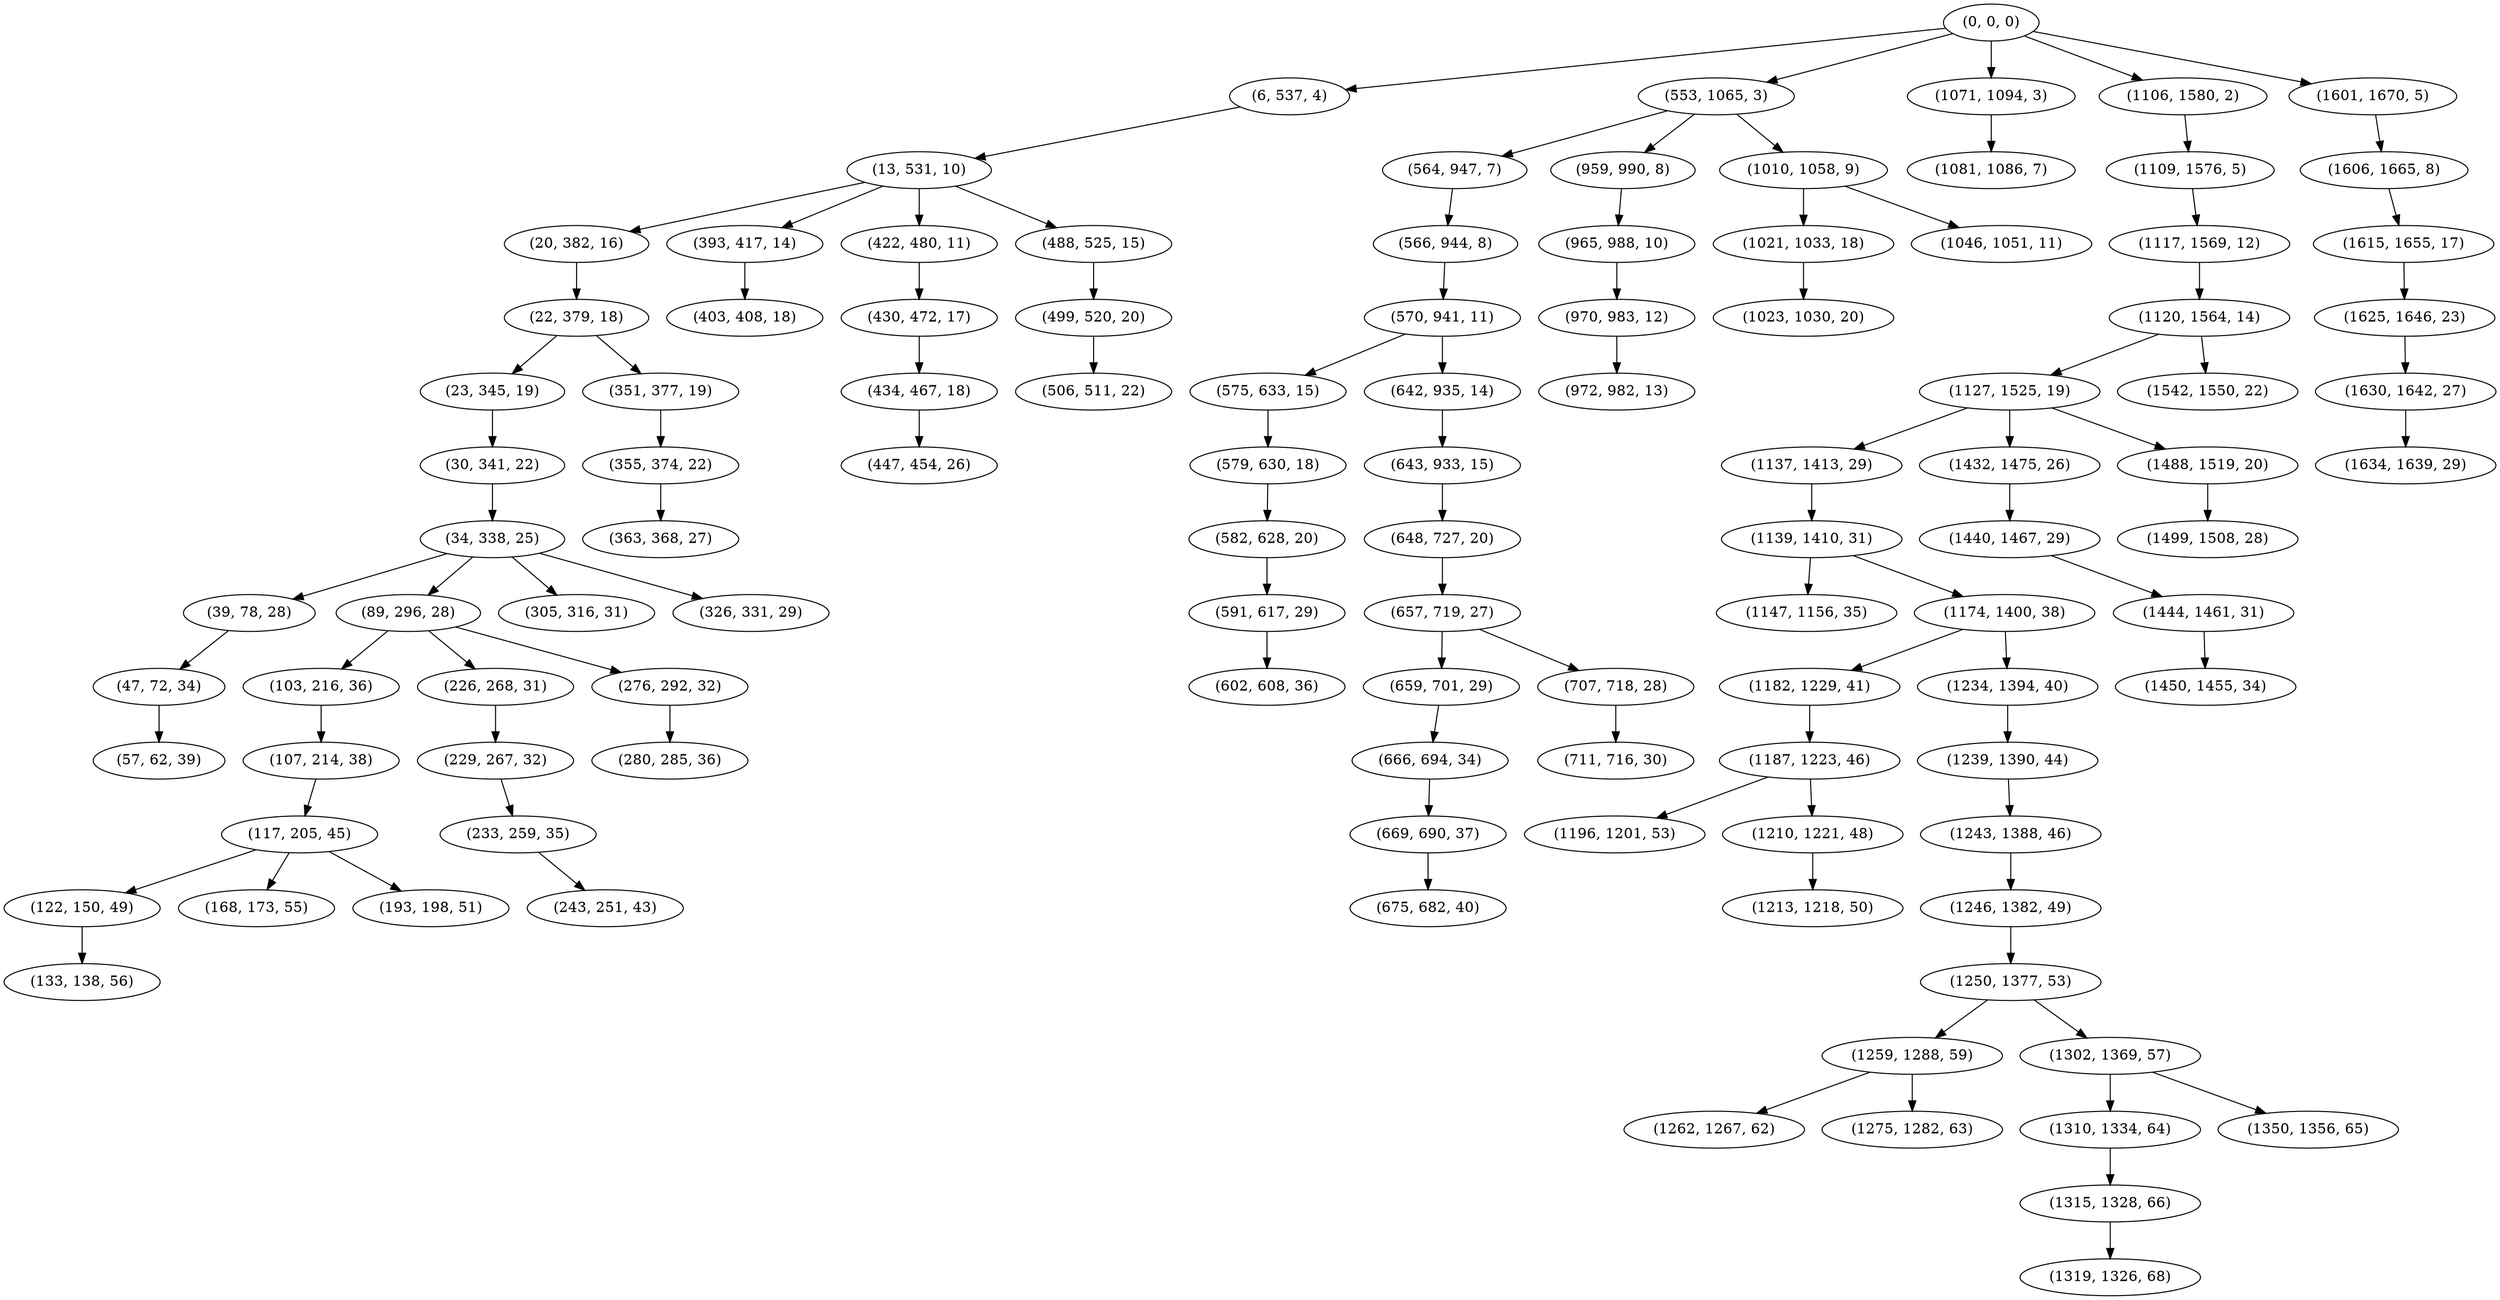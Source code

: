 digraph tree {
    "(0, 0, 0)";
    "(6, 537, 4)";
    "(13, 531, 10)";
    "(20, 382, 16)";
    "(22, 379, 18)";
    "(23, 345, 19)";
    "(30, 341, 22)";
    "(34, 338, 25)";
    "(39, 78, 28)";
    "(47, 72, 34)";
    "(57, 62, 39)";
    "(89, 296, 28)";
    "(103, 216, 36)";
    "(107, 214, 38)";
    "(117, 205, 45)";
    "(122, 150, 49)";
    "(133, 138, 56)";
    "(168, 173, 55)";
    "(193, 198, 51)";
    "(226, 268, 31)";
    "(229, 267, 32)";
    "(233, 259, 35)";
    "(243, 251, 43)";
    "(276, 292, 32)";
    "(280, 285, 36)";
    "(305, 316, 31)";
    "(326, 331, 29)";
    "(351, 377, 19)";
    "(355, 374, 22)";
    "(363, 368, 27)";
    "(393, 417, 14)";
    "(403, 408, 18)";
    "(422, 480, 11)";
    "(430, 472, 17)";
    "(434, 467, 18)";
    "(447, 454, 26)";
    "(488, 525, 15)";
    "(499, 520, 20)";
    "(506, 511, 22)";
    "(553, 1065, 3)";
    "(564, 947, 7)";
    "(566, 944, 8)";
    "(570, 941, 11)";
    "(575, 633, 15)";
    "(579, 630, 18)";
    "(582, 628, 20)";
    "(591, 617, 29)";
    "(602, 608, 36)";
    "(642, 935, 14)";
    "(643, 933, 15)";
    "(648, 727, 20)";
    "(657, 719, 27)";
    "(659, 701, 29)";
    "(666, 694, 34)";
    "(669, 690, 37)";
    "(675, 682, 40)";
    "(707, 718, 28)";
    "(711, 716, 30)";
    "(959, 990, 8)";
    "(965, 988, 10)";
    "(970, 983, 12)";
    "(972, 982, 13)";
    "(1010, 1058, 9)";
    "(1021, 1033, 18)";
    "(1023, 1030, 20)";
    "(1046, 1051, 11)";
    "(1071, 1094, 3)";
    "(1081, 1086, 7)";
    "(1106, 1580, 2)";
    "(1109, 1576, 5)";
    "(1117, 1569, 12)";
    "(1120, 1564, 14)";
    "(1127, 1525, 19)";
    "(1137, 1413, 29)";
    "(1139, 1410, 31)";
    "(1147, 1156, 35)";
    "(1174, 1400, 38)";
    "(1182, 1229, 41)";
    "(1187, 1223, 46)";
    "(1196, 1201, 53)";
    "(1210, 1221, 48)";
    "(1213, 1218, 50)";
    "(1234, 1394, 40)";
    "(1239, 1390, 44)";
    "(1243, 1388, 46)";
    "(1246, 1382, 49)";
    "(1250, 1377, 53)";
    "(1259, 1288, 59)";
    "(1262, 1267, 62)";
    "(1275, 1282, 63)";
    "(1302, 1369, 57)";
    "(1310, 1334, 64)";
    "(1315, 1328, 66)";
    "(1319, 1326, 68)";
    "(1350, 1356, 65)";
    "(1432, 1475, 26)";
    "(1440, 1467, 29)";
    "(1444, 1461, 31)";
    "(1450, 1455, 34)";
    "(1488, 1519, 20)";
    "(1499, 1508, 28)";
    "(1542, 1550, 22)";
    "(1601, 1670, 5)";
    "(1606, 1665, 8)";
    "(1615, 1655, 17)";
    "(1625, 1646, 23)";
    "(1630, 1642, 27)";
    "(1634, 1639, 29)";
    "(0, 0, 0)" -> "(6, 537, 4)";
    "(0, 0, 0)" -> "(553, 1065, 3)";
    "(0, 0, 0)" -> "(1071, 1094, 3)";
    "(0, 0, 0)" -> "(1106, 1580, 2)";
    "(0, 0, 0)" -> "(1601, 1670, 5)";
    "(6, 537, 4)" -> "(13, 531, 10)";
    "(13, 531, 10)" -> "(20, 382, 16)";
    "(13, 531, 10)" -> "(393, 417, 14)";
    "(13, 531, 10)" -> "(422, 480, 11)";
    "(13, 531, 10)" -> "(488, 525, 15)";
    "(20, 382, 16)" -> "(22, 379, 18)";
    "(22, 379, 18)" -> "(23, 345, 19)";
    "(22, 379, 18)" -> "(351, 377, 19)";
    "(23, 345, 19)" -> "(30, 341, 22)";
    "(30, 341, 22)" -> "(34, 338, 25)";
    "(34, 338, 25)" -> "(39, 78, 28)";
    "(34, 338, 25)" -> "(89, 296, 28)";
    "(34, 338, 25)" -> "(305, 316, 31)";
    "(34, 338, 25)" -> "(326, 331, 29)";
    "(39, 78, 28)" -> "(47, 72, 34)";
    "(47, 72, 34)" -> "(57, 62, 39)";
    "(89, 296, 28)" -> "(103, 216, 36)";
    "(89, 296, 28)" -> "(226, 268, 31)";
    "(89, 296, 28)" -> "(276, 292, 32)";
    "(103, 216, 36)" -> "(107, 214, 38)";
    "(107, 214, 38)" -> "(117, 205, 45)";
    "(117, 205, 45)" -> "(122, 150, 49)";
    "(117, 205, 45)" -> "(168, 173, 55)";
    "(117, 205, 45)" -> "(193, 198, 51)";
    "(122, 150, 49)" -> "(133, 138, 56)";
    "(226, 268, 31)" -> "(229, 267, 32)";
    "(229, 267, 32)" -> "(233, 259, 35)";
    "(233, 259, 35)" -> "(243, 251, 43)";
    "(276, 292, 32)" -> "(280, 285, 36)";
    "(351, 377, 19)" -> "(355, 374, 22)";
    "(355, 374, 22)" -> "(363, 368, 27)";
    "(393, 417, 14)" -> "(403, 408, 18)";
    "(422, 480, 11)" -> "(430, 472, 17)";
    "(430, 472, 17)" -> "(434, 467, 18)";
    "(434, 467, 18)" -> "(447, 454, 26)";
    "(488, 525, 15)" -> "(499, 520, 20)";
    "(499, 520, 20)" -> "(506, 511, 22)";
    "(553, 1065, 3)" -> "(564, 947, 7)";
    "(553, 1065, 3)" -> "(959, 990, 8)";
    "(553, 1065, 3)" -> "(1010, 1058, 9)";
    "(564, 947, 7)" -> "(566, 944, 8)";
    "(566, 944, 8)" -> "(570, 941, 11)";
    "(570, 941, 11)" -> "(575, 633, 15)";
    "(570, 941, 11)" -> "(642, 935, 14)";
    "(575, 633, 15)" -> "(579, 630, 18)";
    "(579, 630, 18)" -> "(582, 628, 20)";
    "(582, 628, 20)" -> "(591, 617, 29)";
    "(591, 617, 29)" -> "(602, 608, 36)";
    "(642, 935, 14)" -> "(643, 933, 15)";
    "(643, 933, 15)" -> "(648, 727, 20)";
    "(648, 727, 20)" -> "(657, 719, 27)";
    "(657, 719, 27)" -> "(659, 701, 29)";
    "(657, 719, 27)" -> "(707, 718, 28)";
    "(659, 701, 29)" -> "(666, 694, 34)";
    "(666, 694, 34)" -> "(669, 690, 37)";
    "(669, 690, 37)" -> "(675, 682, 40)";
    "(707, 718, 28)" -> "(711, 716, 30)";
    "(959, 990, 8)" -> "(965, 988, 10)";
    "(965, 988, 10)" -> "(970, 983, 12)";
    "(970, 983, 12)" -> "(972, 982, 13)";
    "(1010, 1058, 9)" -> "(1021, 1033, 18)";
    "(1010, 1058, 9)" -> "(1046, 1051, 11)";
    "(1021, 1033, 18)" -> "(1023, 1030, 20)";
    "(1071, 1094, 3)" -> "(1081, 1086, 7)";
    "(1106, 1580, 2)" -> "(1109, 1576, 5)";
    "(1109, 1576, 5)" -> "(1117, 1569, 12)";
    "(1117, 1569, 12)" -> "(1120, 1564, 14)";
    "(1120, 1564, 14)" -> "(1127, 1525, 19)";
    "(1120, 1564, 14)" -> "(1542, 1550, 22)";
    "(1127, 1525, 19)" -> "(1137, 1413, 29)";
    "(1127, 1525, 19)" -> "(1432, 1475, 26)";
    "(1127, 1525, 19)" -> "(1488, 1519, 20)";
    "(1137, 1413, 29)" -> "(1139, 1410, 31)";
    "(1139, 1410, 31)" -> "(1147, 1156, 35)";
    "(1139, 1410, 31)" -> "(1174, 1400, 38)";
    "(1174, 1400, 38)" -> "(1182, 1229, 41)";
    "(1174, 1400, 38)" -> "(1234, 1394, 40)";
    "(1182, 1229, 41)" -> "(1187, 1223, 46)";
    "(1187, 1223, 46)" -> "(1196, 1201, 53)";
    "(1187, 1223, 46)" -> "(1210, 1221, 48)";
    "(1210, 1221, 48)" -> "(1213, 1218, 50)";
    "(1234, 1394, 40)" -> "(1239, 1390, 44)";
    "(1239, 1390, 44)" -> "(1243, 1388, 46)";
    "(1243, 1388, 46)" -> "(1246, 1382, 49)";
    "(1246, 1382, 49)" -> "(1250, 1377, 53)";
    "(1250, 1377, 53)" -> "(1259, 1288, 59)";
    "(1250, 1377, 53)" -> "(1302, 1369, 57)";
    "(1259, 1288, 59)" -> "(1262, 1267, 62)";
    "(1259, 1288, 59)" -> "(1275, 1282, 63)";
    "(1302, 1369, 57)" -> "(1310, 1334, 64)";
    "(1302, 1369, 57)" -> "(1350, 1356, 65)";
    "(1310, 1334, 64)" -> "(1315, 1328, 66)";
    "(1315, 1328, 66)" -> "(1319, 1326, 68)";
    "(1432, 1475, 26)" -> "(1440, 1467, 29)";
    "(1440, 1467, 29)" -> "(1444, 1461, 31)";
    "(1444, 1461, 31)" -> "(1450, 1455, 34)";
    "(1488, 1519, 20)" -> "(1499, 1508, 28)";
    "(1601, 1670, 5)" -> "(1606, 1665, 8)";
    "(1606, 1665, 8)" -> "(1615, 1655, 17)";
    "(1615, 1655, 17)" -> "(1625, 1646, 23)";
    "(1625, 1646, 23)" -> "(1630, 1642, 27)";
    "(1630, 1642, 27)" -> "(1634, 1639, 29)";
}
